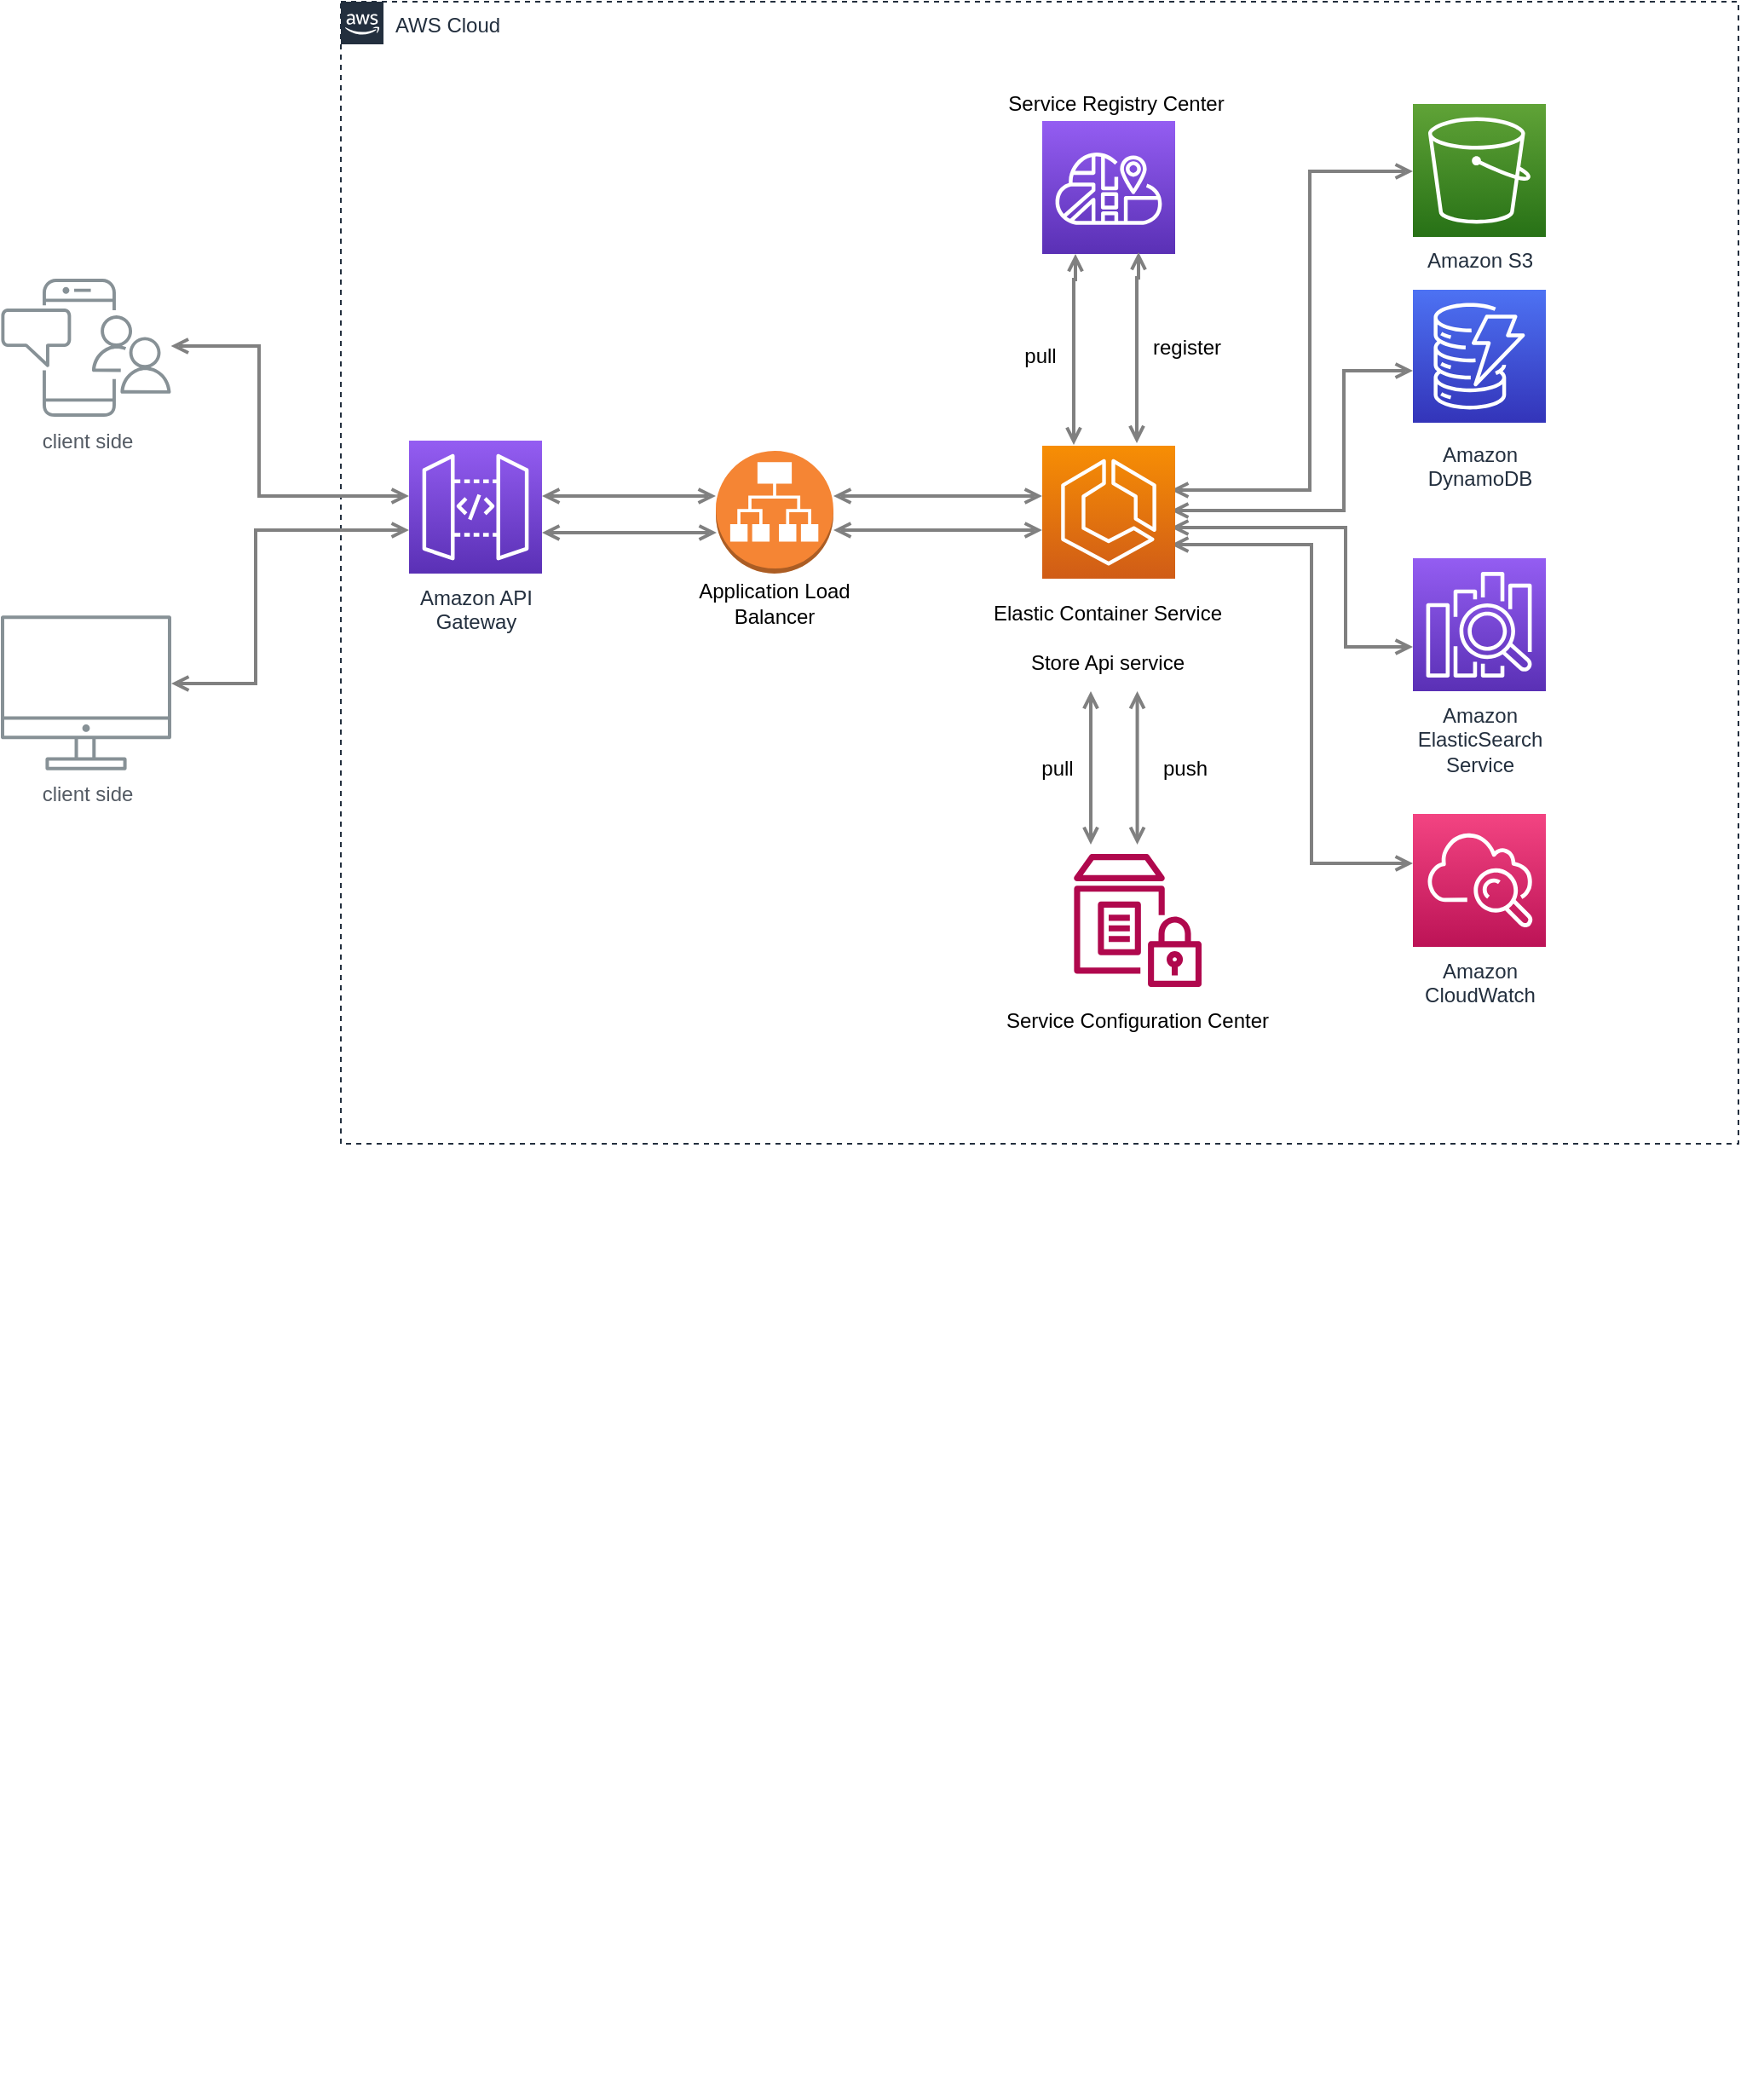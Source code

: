 <mxfile version="20.8.0" type="github">
  <diagram id="Ht1M8jgEwFfnCIfOTk4-" name="Page-1">
    <mxGraphModel dx="1301" dy="880" grid="1" gridSize="10" guides="1" tooltips="1" connect="1" arrows="1" fold="1" page="1" pageScale="1" pageWidth="1169" pageHeight="827" math="0" shadow="0">
      <root>
        <mxCell id="0" />
        <mxCell id="1" parent="0" />
        <mxCell id="QveyGV2LAKwbELFcd04v-2" value="AWS Cloud" style="points=[[0,0],[0.25,0],[0.5,0],[0.75,0],[1,0],[1,0.25],[1,0.5],[1,0.75],[1,1],[0.75,1],[0.5,1],[0.25,1],[0,1],[0,0.75],[0,0.5],[0,0.25]];outlineConnect=0;gradientColor=none;html=1;whiteSpace=wrap;fontSize=12;fontStyle=0;container=0;pointerEvents=0;collapsible=0;recursiveResize=0;shape=mxgraph.aws4.group;grIcon=mxgraph.aws4.group_aws_cloud_alt;strokeColor=#232F3E;fillColor=none;verticalAlign=top;align=left;spacingLeft=30;fontColor=#232F3E;dashed=1;" vertex="1" parent="1">
          <mxGeometry x="360" y="80" width="820" height="670" as="geometry" />
        </mxCell>
        <mxCell id="UEzPUAAOIrF-is8g5C7q-128" style="edgeStyle=orthogonalEdgeStyle;rounded=0;orthogonalLoop=1;jettySize=auto;html=1;startArrow=open;startFill=0;endArrow=open;endFill=0;strokeWidth=2;strokeColor=#808080;" parent="1" source="UEzPUAAOIrF-is8g5C7q-109" target="UEzPUAAOIrF-is8g5C7q-114" edge="1">
          <mxGeometry relative="1" as="geometry">
            <Array as="points">
              <mxPoint x="310" y="480" />
              <mxPoint x="310" y="390" />
            </Array>
          </mxGeometry>
        </mxCell>
        <mxCell id="UEzPUAAOIrF-is8g5C7q-127" style="edgeStyle=orthogonalEdgeStyle;rounded=0;orthogonalLoop=1;jettySize=auto;html=1;startArrow=open;startFill=0;endArrow=open;endFill=0;strokeWidth=2;strokeColor=#808080;" parent="1" source="UEzPUAAOIrF-is8g5C7q-110" target="UEzPUAAOIrF-is8g5C7q-114" edge="1">
          <mxGeometry relative="1" as="geometry">
            <Array as="points">
              <mxPoint x="312" y="282" />
              <mxPoint x="312" y="370" />
            </Array>
          </mxGeometry>
        </mxCell>
        <mxCell id="UEzPUAAOIrF-is8g5C7q-129" style="edgeStyle=orthogonalEdgeStyle;rounded=0;orthogonalLoop=1;jettySize=auto;html=1;startArrow=open;startFill=0;endArrow=open;endFill=0;strokeWidth=2;strokeColor=#808080;" parent="1" source="UEzPUAAOIrF-is8g5C7q-114" edge="1">
          <mxGeometry relative="1" as="geometry">
            <Array as="points">
              <mxPoint x="510.5" y="391.5" />
              <mxPoint x="510.5" y="391.5" />
            </Array>
            <mxPoint x="580.501" y="391.529" as="targetPoint" />
          </mxGeometry>
        </mxCell>
        <mxCell id="UEzPUAAOIrF-is8g5C7q-109" value="client side" style="outlineConnect=0;gradientColor=none;fontColor=#545B64;strokeColor=none;fillColor=#879196;dashed=0;verticalLabelPosition=bottom;verticalAlign=top;align=center;html=1;fontSize=12;fontStyle=0;aspect=fixed;shape=mxgraph.aws4.illustration_desktop;pointerEvents=1;labelBackgroundColor=#ffffff;" parent="1" vertex="1">
          <mxGeometry x="160.5" y="440" width="100" height="91" as="geometry" />
        </mxCell>
        <mxCell id="UEzPUAAOIrF-is8g5C7q-110" value="client side" style="outlineConnect=0;gradientColor=none;fontColor=#545B64;strokeColor=none;fillColor=#879196;dashed=0;verticalLabelPosition=bottom;verticalAlign=top;align=center;html=1;fontSize=12;fontStyle=0;aspect=fixed;shape=mxgraph.aws4.illustration_notification;pointerEvents=1;labelBackgroundColor=#ffffff;" parent="1" vertex="1">
          <mxGeometry x="160.5" y="242.5" width="100" height="81" as="geometry" />
        </mxCell>
        <mxCell id="UEzPUAAOIrF-is8g5C7q-114" value="Amazon API&lt;br&gt;Gateway&lt;br&gt;" style="outlineConnect=0;fontColor=#232F3E;gradientColor=#945DF2;gradientDirection=north;fillColor=#5A30B5;strokeColor=#ffffff;dashed=0;verticalLabelPosition=bottom;verticalAlign=top;align=center;html=1;fontSize=12;fontStyle=0;aspect=fixed;shape=mxgraph.aws4.resourceIcon;resIcon=mxgraph.aws4.api_gateway;labelBackgroundColor=#ffffff;" parent="1" vertex="1">
          <mxGeometry x="400" y="337.5" width="78" height="78" as="geometry" />
        </mxCell>
        <mxCell id="UEzPUAAOIrF-is8g5C7q-142" style="edgeStyle=orthogonalEdgeStyle;rounded=0;orthogonalLoop=1;jettySize=auto;html=1;startArrow=open;startFill=0;endArrow=open;endFill=0;strokeWidth=2;strokeColor=#808080;" parent="1" source="UEzPUAAOIrF-is8g5C7q-114" edge="1">
          <mxGeometry relative="1" as="geometry">
            <mxPoint x="437.5" y="386.5" as="sourcePoint" />
            <mxPoint x="580" y="370" as="targetPoint" />
            <Array as="points">
              <mxPoint x="520" y="370" />
              <mxPoint x="520" y="370" />
            </Array>
          </mxGeometry>
        </mxCell>
        <mxCell id="UEzPUAAOIrF-is8g5C7q-130" style="edgeStyle=orthogonalEdgeStyle;rounded=0;orthogonalLoop=1;jettySize=auto;html=1;startArrow=open;startFill=0;endArrow=open;endFill=0;strokeWidth=2;strokeColor=#808080;" parent="1" target="UEzPUAAOIrF-is8g5C7q-116" edge="1">
          <mxGeometry relative="1" as="geometry">
            <Array as="points">
              <mxPoint x="928.5" y="366.5" />
              <mxPoint x="928.5" y="179.5" />
            </Array>
            <mxPoint x="846.999" y="366.5" as="sourcePoint" />
          </mxGeometry>
        </mxCell>
        <mxCell id="UEzPUAAOIrF-is8g5C7q-132" style="edgeStyle=orthogonalEdgeStyle;rounded=0;orthogonalLoop=1;jettySize=auto;html=1;startArrow=open;startFill=0;endArrow=open;endFill=0;strokeWidth=2;strokeColor=#808080;" parent="1" target="UEzPUAAOIrF-is8g5C7q-119" edge="1">
          <mxGeometry relative="1" as="geometry">
            <Array as="points">
              <mxPoint x="948.5" y="378.5" />
              <mxPoint x="948.5" y="296.5" />
            </Array>
            <mxPoint x="846.999" y="378.5" as="sourcePoint" />
          </mxGeometry>
        </mxCell>
        <mxCell id="UEzPUAAOIrF-is8g5C7q-133" style="edgeStyle=orthogonalEdgeStyle;rounded=0;orthogonalLoop=1;jettySize=auto;html=1;startArrow=open;startFill=0;endArrow=open;endFill=0;strokeWidth=2;strokeColor=#808080;" parent="1" target="UEzPUAAOIrF-is8g5C7q-120" edge="1">
          <mxGeometry relative="1" as="geometry">
            <Array as="points">
              <mxPoint x="949.5" y="388.5" />
              <mxPoint x="949.5" y="458.5" />
            </Array>
            <mxPoint x="846.999" y="388.5" as="sourcePoint" />
          </mxGeometry>
        </mxCell>
        <mxCell id="UEzPUAAOIrF-is8g5C7q-134" style="edgeStyle=orthogonalEdgeStyle;rounded=0;orthogonalLoop=1;jettySize=auto;html=1;startArrow=open;startFill=0;endArrow=open;endFill=0;strokeWidth=2;strokeColor=#808080;" parent="1" target="UEzPUAAOIrF-is8g5C7q-121" edge="1">
          <mxGeometry relative="1" as="geometry">
            <Array as="points">
              <mxPoint x="929.5" y="398.5" />
              <mxPoint x="929.5" y="585.5" />
            </Array>
            <mxPoint x="846.999" y="398.5" as="sourcePoint" />
          </mxGeometry>
        </mxCell>
        <mxCell id="UEzPUAAOIrF-is8g5C7q-116" value="Amazon S3" style="outlineConnect=0;fontColor=#232F3E;gradientColor=#60A337;gradientDirection=north;fillColor=#277116;strokeColor=#ffffff;dashed=0;verticalLabelPosition=bottom;verticalAlign=top;align=center;html=1;fontSize=12;fontStyle=0;aspect=fixed;shape=mxgraph.aws4.resourceIcon;resIcon=mxgraph.aws4.s3;labelBackgroundColor=#ffffff;" parent="1" vertex="1">
          <mxGeometry x="989.0" y="140" width="78" height="78" as="geometry" />
        </mxCell>
        <mxCell id="UEzPUAAOIrF-is8g5C7q-119" value="Amazon&lt;br&gt;DynamoDB&lt;br&gt;" style="outlineConnect=0;fontColor=#232F3E;gradientColor=#4D72F3;gradientDirection=north;fillColor=#3334B9;strokeColor=#ffffff;dashed=0;verticalLabelPosition=bottom;verticalAlign=top;align=center;html=1;fontSize=12;fontStyle=0;aspect=fixed;shape=mxgraph.aws4.resourceIcon;resIcon=mxgraph.aws4.dynamodb;labelBackgroundColor=#ffffff;spacingTop=5;" parent="1" vertex="1">
          <mxGeometry x="989.0" y="249" width="78" height="78" as="geometry" />
        </mxCell>
        <mxCell id="UEzPUAAOIrF-is8g5C7q-121" value="Amazon&lt;br&gt;CloudWatch&lt;br&gt;" style="outlineConnect=0;fontColor=#232F3E;gradientColor=#F34482;gradientDirection=north;fillColor=#BC1356;strokeColor=#ffffff;dashed=0;verticalLabelPosition=bottom;verticalAlign=top;align=center;html=1;fontSize=12;fontStyle=0;aspect=fixed;shape=mxgraph.aws4.resourceIcon;resIcon=mxgraph.aws4.cloudwatch;labelBackgroundColor=#ffffff;" parent="1" vertex="1">
          <mxGeometry x="989.0" y="556.5" width="78" height="78" as="geometry" />
        </mxCell>
        <mxCell id="UEzPUAAOIrF-is8g5C7q-120" value="Amazon&lt;br&gt;ElasticSearch&lt;br&gt;Service&lt;br&gt;" style="outlineConnect=0;fontColor=#232F3E;gradientColor=#945DF2;gradientDirection=north;fillColor=#5A30B5;strokeColor=#ffffff;dashed=0;verticalLabelPosition=bottom;verticalAlign=top;align=center;html=1;fontSize=12;fontStyle=0;aspect=fixed;shape=mxgraph.aws4.resourceIcon;resIcon=mxgraph.aws4.elasticsearch_service;labelBackgroundColor=#ffffff;" parent="1" vertex="1">
          <mxGeometry x="989.0" y="406.5" width="78" height="78" as="geometry" />
        </mxCell>
        <mxCell id="QveyGV2LAKwbELFcd04v-7" value="" style="outlineConnect=0;dashed=0;verticalLabelPosition=bottom;verticalAlign=top;align=center;html=1;shape=mxgraph.aws3.application_load_balancer;fillColor=#F58534;gradientColor=none;" vertex="1" parent="1">
          <mxGeometry x="580" y="343.5" width="69" height="72" as="geometry" />
        </mxCell>
        <mxCell id="QveyGV2LAKwbELFcd04v-5" value="" style="group" vertex="1" connectable="0" parent="1">
          <mxGeometry x="740" y="339" width="141" height="150" as="geometry" />
        </mxCell>
        <mxCell id="QveyGV2LAKwbELFcd04v-4" value="Elastic Container Service&lt;br&gt;&lt;br&gt;Store Api service" style="text;html=1;strokeColor=none;fillColor=none;align=center;verticalAlign=middle;whiteSpace=wrap;rounded=0;dashed=1;" vertex="1" parent="QveyGV2LAKwbELFcd04v-5">
          <mxGeometry y="78" width="140" height="72" as="geometry" />
        </mxCell>
        <mxCell id="QveyGV2LAKwbELFcd04v-3" value="" style="sketch=0;points=[[0,0,0],[0.25,0,0],[0.5,0,0],[0.75,0,0],[1,0,0],[0,1,0],[0.25,1,0],[0.5,1,0],[0.75,1,0],[1,1,0],[0,0.25,0],[0,0.5,0],[0,0.75,0],[1,0.25,0],[1,0.5,0],[1,0.75,0]];outlineConnect=0;fontColor=#232F3E;gradientColor=#F78E04;gradientDirection=north;fillColor=#D05C17;strokeColor=#ffffff;dashed=0;verticalLabelPosition=bottom;verticalAlign=top;align=center;html=1;fontSize=12;fontStyle=0;aspect=fixed;shape=mxgraph.aws4.resourceIcon;resIcon=mxgraph.aws4.ecs;" vertex="1" parent="QveyGV2LAKwbELFcd04v-5">
          <mxGeometry x="31.5" y="1.5" width="78" height="78" as="geometry" />
        </mxCell>
        <mxCell id="QveyGV2LAKwbELFcd04v-9" style="edgeStyle=orthogonalEdgeStyle;rounded=0;orthogonalLoop=1;jettySize=auto;html=1;startArrow=open;startFill=0;endArrow=open;endFill=0;strokeWidth=2;strokeColor=#808080;" edge="1" parent="1" target="QveyGV2LAKwbELFcd04v-3">
          <mxGeometry relative="1" as="geometry">
            <mxPoint x="649" y="370" as="sourcePoint" />
            <mxPoint x="751" y="370" as="targetPoint" />
            <Array as="points">
              <mxPoint x="740" y="370" />
              <mxPoint x="740" y="370" />
            </Array>
          </mxGeometry>
        </mxCell>
        <mxCell id="QveyGV2LAKwbELFcd04v-10" style="edgeStyle=orthogonalEdgeStyle;rounded=0;orthogonalLoop=1;jettySize=auto;html=1;startArrow=open;startFill=0;endArrow=open;endFill=0;strokeWidth=2;strokeColor=#808080;" edge="1" parent="1">
          <mxGeometry relative="1" as="geometry">
            <mxPoint x="649" y="390" as="sourcePoint" />
            <mxPoint x="771.5" y="390.029" as="targetPoint" />
            <Array as="points">
              <mxPoint x="740" y="390" />
              <mxPoint x="740" y="390" />
            </Array>
          </mxGeometry>
        </mxCell>
        <mxCell id="QveyGV2LAKwbELFcd04v-11" value="Application Load Balancer" style="text;html=1;strokeColor=none;fillColor=none;align=center;verticalAlign=middle;whiteSpace=wrap;rounded=0;dashed=1;" vertex="1" parent="1">
          <mxGeometry x="562" y="415.5" width="105" height="34.5" as="geometry" />
        </mxCell>
        <mxCell id="QveyGV2LAKwbELFcd04v-16" value="" style="sketch=0;outlineConnect=0;fontColor=#232F3E;gradientColor=none;fillColor=#B0084D;strokeColor=none;dashed=0;verticalLabelPosition=bottom;verticalAlign=top;align=center;html=1;fontSize=12;fontStyle=0;aspect=fixed;pointerEvents=1;shape=mxgraph.aws4.parameter_store;" vertex="1" parent="1">
          <mxGeometry x="790" y="580" width="75" height="78" as="geometry" />
        </mxCell>
        <mxCell id="QveyGV2LAKwbELFcd04v-17" value="" style="sketch=0;points=[[0,0,0],[0.25,0,0],[0.5,0,0],[0.75,0,0],[1,0,0],[0,1,0],[0.25,1,0],[0.5,1,0],[0.75,1,0],[1,1,0],[0,0.25,0],[0,0.5,0],[0,0.75,0],[1,0.25,0],[1,0.5,0],[1,0.75,0]];outlineConnect=0;fontColor=#232F3E;gradientColor=#945DF2;gradientDirection=north;fillColor=#5A30B5;strokeColor=#ffffff;dashed=0;verticalLabelPosition=bottom;verticalAlign=top;align=center;html=1;fontSize=12;fontStyle=0;aspect=fixed;shape=mxgraph.aws4.resourceIcon;resIcon=mxgraph.aws4.cloud_map;" vertex="1" parent="1">
          <mxGeometry x="771.5" y="150" width="78" height="78" as="geometry" />
        </mxCell>
        <mxCell id="QveyGV2LAKwbELFcd04v-18" value="Service Registry Center" style="text;html=1;strokeColor=none;fillColor=none;align=center;verticalAlign=middle;whiteSpace=wrap;rounded=0;dashed=1;" vertex="1" parent="1">
          <mxGeometry x="740" y="120" width="149.5" height="40" as="geometry" />
        </mxCell>
        <mxCell id="QveyGV2LAKwbELFcd04v-19" value="Service Configuration Center" style="text;html=1;strokeColor=none;fillColor=none;align=center;verticalAlign=middle;whiteSpace=wrap;rounded=0;dashed=1;" vertex="1" parent="1">
          <mxGeometry x="733.87" y="658" width="187.25" height="40" as="geometry" />
        </mxCell>
        <mxCell id="QveyGV2LAKwbELFcd04v-20" style="edgeStyle=orthogonalEdgeStyle;rounded=0;orthogonalLoop=1;jettySize=auto;html=1;startArrow=open;startFill=0;endArrow=open;endFill=0;strokeWidth=2;strokeColor=#808080;exitX=0.25;exitY=1;exitDx=0;exitDy=0;exitPerimeter=0;" edge="1" parent="1" source="QveyGV2LAKwbELFcd04v-17">
          <mxGeometry relative="1" as="geometry">
            <mxPoint x="610" y="242.577" as="sourcePoint" />
            <mxPoint x="790" y="340" as="targetPoint" />
            <Array as="points">
              <mxPoint x="791" y="243" />
              <mxPoint x="790" y="243" />
            </Array>
          </mxGeometry>
        </mxCell>
        <mxCell id="QveyGV2LAKwbELFcd04v-21" style="edgeStyle=orthogonalEdgeStyle;rounded=0;orthogonalLoop=1;jettySize=auto;html=1;startArrow=open;startFill=0;endArrow=open;endFill=0;strokeWidth=2;strokeColor=#808080;exitX=0.25;exitY=1;exitDx=0;exitDy=0;exitPerimeter=0;" edge="1" parent="1">
          <mxGeometry relative="1" as="geometry">
            <mxPoint x="828" y="227.0" as="sourcePoint" />
            <mxPoint x="827" y="339" as="targetPoint" />
            <Array as="points">
              <mxPoint x="828" y="242" />
              <mxPoint x="827" y="242" />
            </Array>
          </mxGeometry>
        </mxCell>
        <mxCell id="QveyGV2LAKwbELFcd04v-22" value="pull" style="text;html=1;align=center;verticalAlign=middle;resizable=0;points=[];autosize=1;strokeColor=none;fillColor=none;" vertex="1" parent="1">
          <mxGeometry x="750" y="273" width="40" height="30" as="geometry" />
        </mxCell>
        <mxCell id="QveyGV2LAKwbELFcd04v-23" value="register" style="text;html=1;align=center;verticalAlign=middle;resizable=0;points=[];autosize=1;strokeColor=none;fillColor=none;" vertex="1" parent="1">
          <mxGeometry x="826" y="268" width="60" height="30" as="geometry" />
        </mxCell>
        <mxCell id="QveyGV2LAKwbELFcd04v-24" value="" style="shape=image;verticalLabelPosition=bottom;labelBackgroundColor=default;verticalAlign=top;aspect=fixed;imageAspect=0;image=https://aws-quickstart.github.io/quickstart-hashicorp-consul/docs/deployment_guide/images/architecture_diagram.png;" vertex="1" parent="1">
          <mxGeometry x="160.5" y="880" width="856.7" height="430" as="geometry" />
        </mxCell>
        <mxCell id="QveyGV2LAKwbELFcd04v-26" style="edgeStyle=orthogonalEdgeStyle;rounded=0;orthogonalLoop=1;jettySize=auto;html=1;startArrow=open;startFill=0;endArrow=open;endFill=0;strokeWidth=2;strokeColor=#808080;" edge="1" parent="1">
          <mxGeometry x="1" y="170" relative="1" as="geometry">
            <mxPoint x="800" y="484.5" as="sourcePoint" />
            <mxPoint x="800" y="574.5" as="targetPoint" />
            <Array as="points" />
            <mxPoint x="-170" y="170" as="offset" />
          </mxGeometry>
        </mxCell>
        <mxCell id="QveyGV2LAKwbELFcd04v-27" style="edgeStyle=orthogonalEdgeStyle;rounded=0;orthogonalLoop=1;jettySize=auto;html=1;startArrow=open;startFill=0;endArrow=open;endFill=0;strokeWidth=2;strokeColor=#808080;" edge="1" parent="1">
          <mxGeometry x="1" y="170" relative="1" as="geometry">
            <mxPoint x="827.28" y="484.5" as="sourcePoint" />
            <mxPoint x="827.28" y="574.5" as="targetPoint" />
            <Array as="points" />
            <mxPoint x="-170" y="170" as="offset" />
          </mxGeometry>
        </mxCell>
        <mxCell id="QveyGV2LAKwbELFcd04v-28" value="pull" style="text;html=1;align=center;verticalAlign=middle;resizable=0;points=[];autosize=1;strokeColor=none;fillColor=none;" vertex="1" parent="1">
          <mxGeometry x="760" y="515" width="40" height="30" as="geometry" />
        </mxCell>
        <mxCell id="QveyGV2LAKwbELFcd04v-29" value="push" style="text;html=1;align=center;verticalAlign=middle;resizable=0;points=[];autosize=1;strokeColor=none;fillColor=none;" vertex="1" parent="1">
          <mxGeometry x="830" y="515" width="50" height="30" as="geometry" />
        </mxCell>
      </root>
    </mxGraphModel>
  </diagram>
</mxfile>
